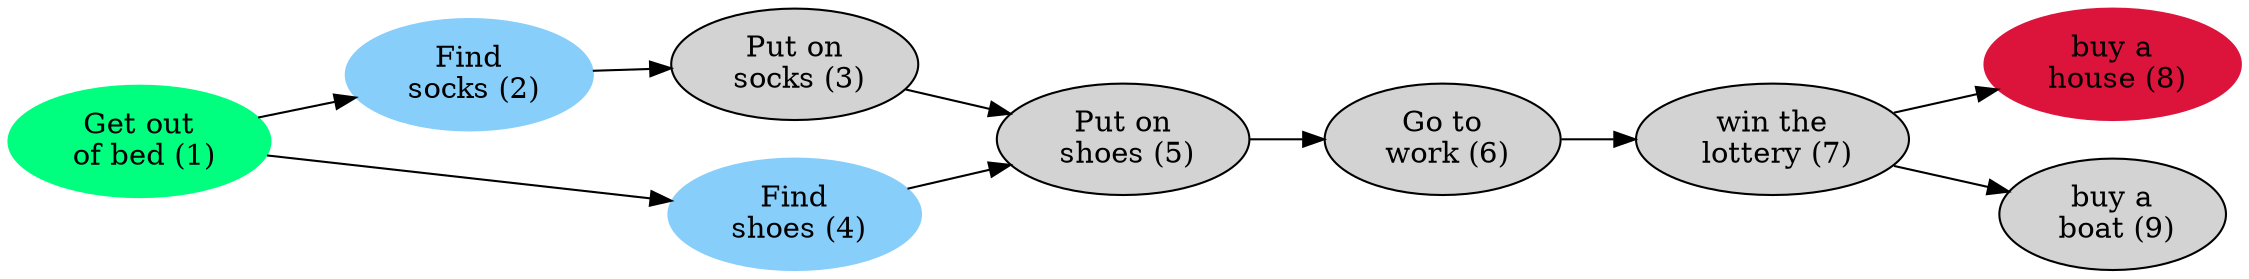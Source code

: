 digraph g{
  rankdir=LR;
  ratio=fill;
  node [style=filled];
  overlap=false;
  "Get out\n of bed (1)" -> "Find\n socks (2)"
  "Get out\n of bed (1)" -> "Find\n shoes (4)"
  "Get out\n of bed (1)" [color="springgreen"];
  "Find\n socks (2)" [color="lightskyblue"]
  "Find\n socks (2)" -> "Put on\n socks (3)"
  "Put on\n socks (3)"
  "Find\n shoes (4)" [color="lightskyblue"]
  "Find\n shoes (4)" -> "Put on\n shoes (5)"
  "Put on\n socks (3)" -> "Put on\n shoes (5)"
  "Put on\n shoes (5)"
  "Put on\n shoes (5)" -> "Go to\n work (6)"
  "Go to\n work (6)"
  "win the\n lottery (7)" -> "buy a\n house (8)"
  "win the\n lottery (7)" -> "buy a\n boat (9)"
  "Go to\n work (6)" -> "win the\n lottery (7)"
  "win the\n lottery (7)"
  "buy a\n house (8)" [color="crimson"];
  "buy a\n boat (9)"
}
